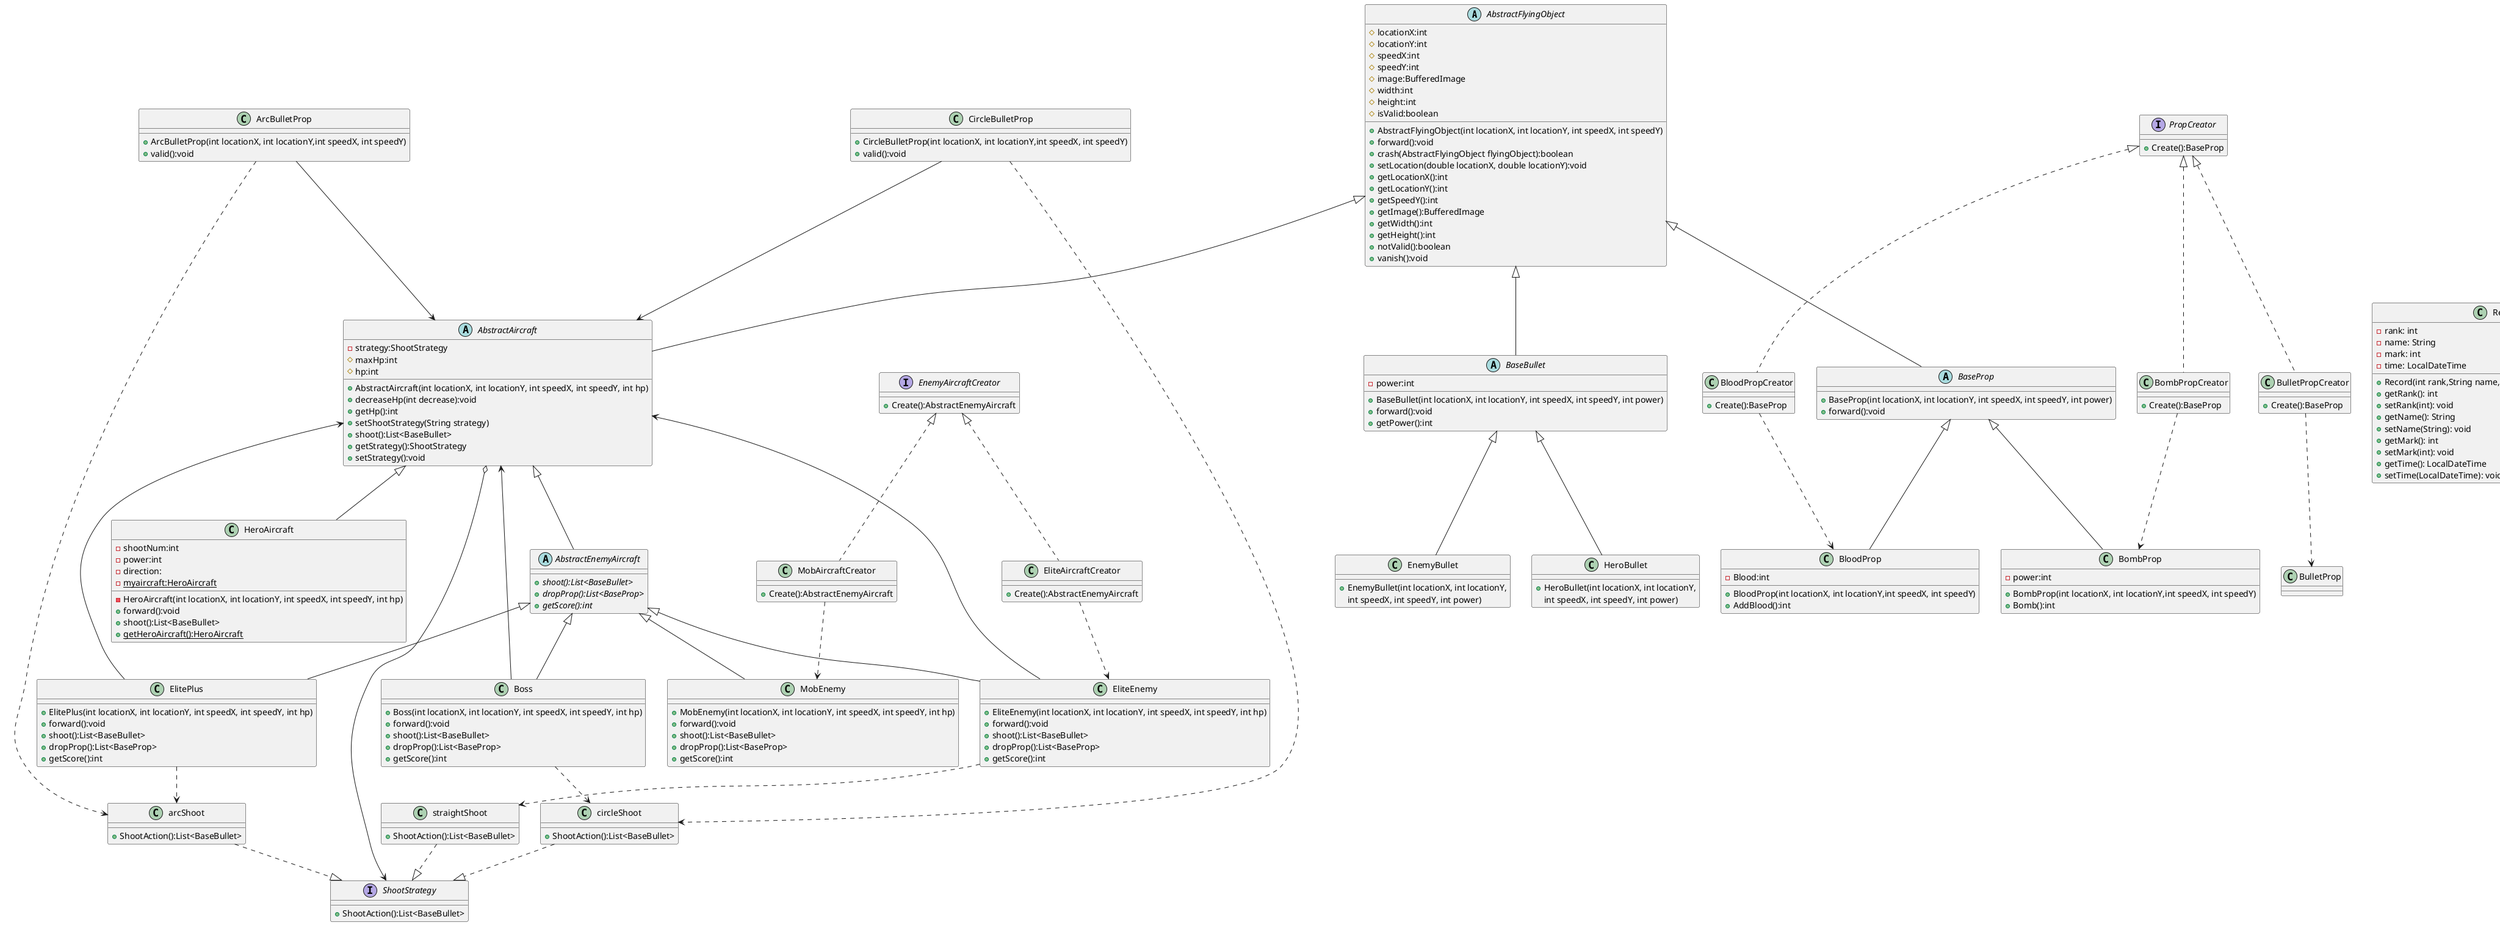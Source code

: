 @startuml
'https://plantuml.com/class-diagram

abstract class AbstractFlyingObject
{
    # locationX:int
    # locationY:int
    # speedX:int
    # speedY:int
    # image:BufferedImage
    # width:int
    # height:int
    # isValid:boolean

    + AbstractFlyingObject(int locationX, int locationY, int speedX, int speedY)
    + forward():void
    + crash(AbstractFlyingObject flyingObject):boolean
    + setLocation(double locationX, double locationY):void
    + getLocationX():int
    + getLocationY():int
    + getSpeedY():int
    + getImage():BufferedImage
    + getWidth():int
    + getHeight():int
    + notValid():boolean
    + vanish():void
}
abstract class AbstractAircraft
{
    - strategy:ShootStrategy
	# maxHp:int
    # hp:int
    + AbstractAircraft(int locationX, int locationY, int speedX, int speedY, int hp)
    + decreaseHp(int decrease):void
    + getHp():int
    + setShootStrategy(String strategy)
    + shoot():List<BaseBullet>
    + getStrategy():ShootStrategy
    + setStrategy():void
 }

abstract class AbstractEnemyAircraft
{
    + {abstract} shoot():List<BaseBullet>
    + {abstract} dropProp():List<BaseProp>
    + {abstract} getScore():int
}
AbstractAircraft <|-- AbstractEnemyAircraft

class HeroAircraft {
    - shootNum:int
    - power:int
    - direction:
    - {static} myaircraft:HeroAircraft
    - HeroAircraft(int locationX, int locationY, int speedX, int speedY, int hp)
    + forward():void
    + shoot():List<BaseBullet>
    + {static} getHeroAircraft():HeroAircraft
}

AbstractAircraft <|-- HeroAircraft

class MobEnemy {
    + MobEnemy(int locationX, int locationY, int speedX, int speedY, int hp)
    + forward():void
    + shoot():List<BaseBullet>
    + dropProp():List<BaseProp>
    + getScore():int
}
AbstractEnemyAircraft <|-- MobEnemy

class EliteEnemy {
    + EliteEnemy(int locationX, int locationY, int speedX, int speedY, int hp)
    + forward():void
    + shoot():List<BaseBullet>
    + dropProp():List<BaseProp>
    + getScore():int
}

class ElitePlus{
    + ElitePlus(int locationX, int locationY, int speedX, int speedY, int hp)
    + forward():void
    + shoot():List<BaseBullet>
    + dropProp():List<BaseProp>
    + getScore():int
}

class Boss{
    + Boss(int locationX, int locationY, int speedX, int speedY, int hp)
    + forward():void
    + shoot():List<BaseBullet>
    + dropProp():List<BaseProp>
    + getScore():int
}

EliteEnemy ..>straightShoot
EliteEnemy -->AbstractAircraft
ElitePlus ..>arcShoot
ElitePlus -->AbstractAircraft
Boss ..>circleShoot
Boss -->AbstractAircraft

AbstractEnemyAircraft <|-- EliteEnemy
AbstractEnemyAircraft <|-- ElitePlus
AbstractEnemyAircraft <|--Boss


interface EnemyAircraftCreator{
    + Create():AbstractEnemyAircraft
}

class MobAircraftCreator{
    + Create():AbstractEnemyAircraft
}
EnemyAircraftCreator <|.. MobAircraftCreator

class EliteAircraftCreator{
    + Create():AbstractEnemyAircraft
}
EnemyAircraftCreator <|.. EliteAircraftCreator

MobAircraftCreator ..> MobEnemy
EliteAircraftCreator ..> EliteEnemy




abstract class BaseBullet
{
    - power:int
    + BaseBullet(int locationX, int locationY, int speedX, int speedY, int power)
    + forward():void
	+ getPower():int
}

class HeroBullet {
    + HeroBullet(int locationX, int locationY,
     int speedX, int speedY, int power)
}

class EnemyBullet {
    + EnemyBullet(int locationX, int locationY,
     int speedX, int speedY, int power)
}

BaseBullet <|-- HeroBullet
BaseBullet <|-- EnemyBullet

abstract class BaseProp
{
    + BaseProp(int locationX, int locationY, int speedX, int speedY, int power)
    + forward():void
}

class BloodProp
{
    - Blood:int
    + BloodProp(int locationX, int locationY,int speedX, int speedY)
    + AddBlood():int
}
class BombProp
{
    - power:int
    + BombProp(int locationX, int locationY,int speedX, int speedY)
    + Bomb():int
}

BaseProp <|-- BloodProp
BaseProp <|-- BombProp

interface ShootStrategy
{
    + ShootAction():List<BaseBullet>
}

class straightShoot
{
    + ShootAction():List<BaseBullet>
}

class arcShoot
{
    + ShootAction():List<BaseBullet>
}

class circleShoot
{
    + ShootAction():List<BaseBullet>
}

straightShoot ..|>ShootStrategy
arcShoot ..|> ShootStrategy
circleShoot ..|> ShootStrategy
AbstractAircraft o--> ShootStrategy

class ArcBulletProp
{
    + ArcBulletProp(int locationX, int locationY,int speedX, int speedY)
    + valid():void
}

ArcBulletProp --> AbstractAircraft
ArcBulletProp ..> arcShoot

class CircleBulletProp
{
    + CircleBulletProp(int locationX, int locationY,int speedX, int speedY)
    + valid():void
}

CircleBulletProp --> AbstractAircraft
CircleBulletProp ..> circleShoot



interface PropCreator
{
    + Create():BaseProp
}
class BloodPropCreator
{
    +Create():BaseProp
}
class BombPropCreator
{
    +Create():BaseProp
}
class BulletPropCreator
{
    +Create():BaseProp
}
PropCreator <|.. BloodPropCreator
PropCreator <|.. BombPropCreator
PropCreator <|.. BulletPropCreator

BloodPropCreator ..> BloodProp
BombPropCreator ..> BombProp
BulletPropCreator ..> BulletProp



AbstractFlyingObject <|-- AbstractAircraft
AbstractFlyingObject <|-- BaseBullet
AbstractFlyingObject <|-- BaseProp





class Record {
    - rank: int
    - name: String
    - mark: int
    - time: LocalDateTime

    + Record(int rank,String name,int mark,LocalDateTime time)
    + getRank(): int
    + setRank(int): void
    + getName(): String
    + setName(String): void
    + getMark(): int
    + setMark(int): void
    + getTime(): LocalDateTime
    + setTime(LocalDateTime): void
}

interface RecordDao {
    + getAllRecord(): List<Record>
    + doAdd(Record): void
}

class RecordDaoImpl {
    - records: List<Record>
    + RecordDaoImpl()
    + getAllRecord(): List<Record>
    + doAdd(Record): void
}

RecordDaoImpl ..|>RecordDao
RecordDaoImpl -->Record






@enduml